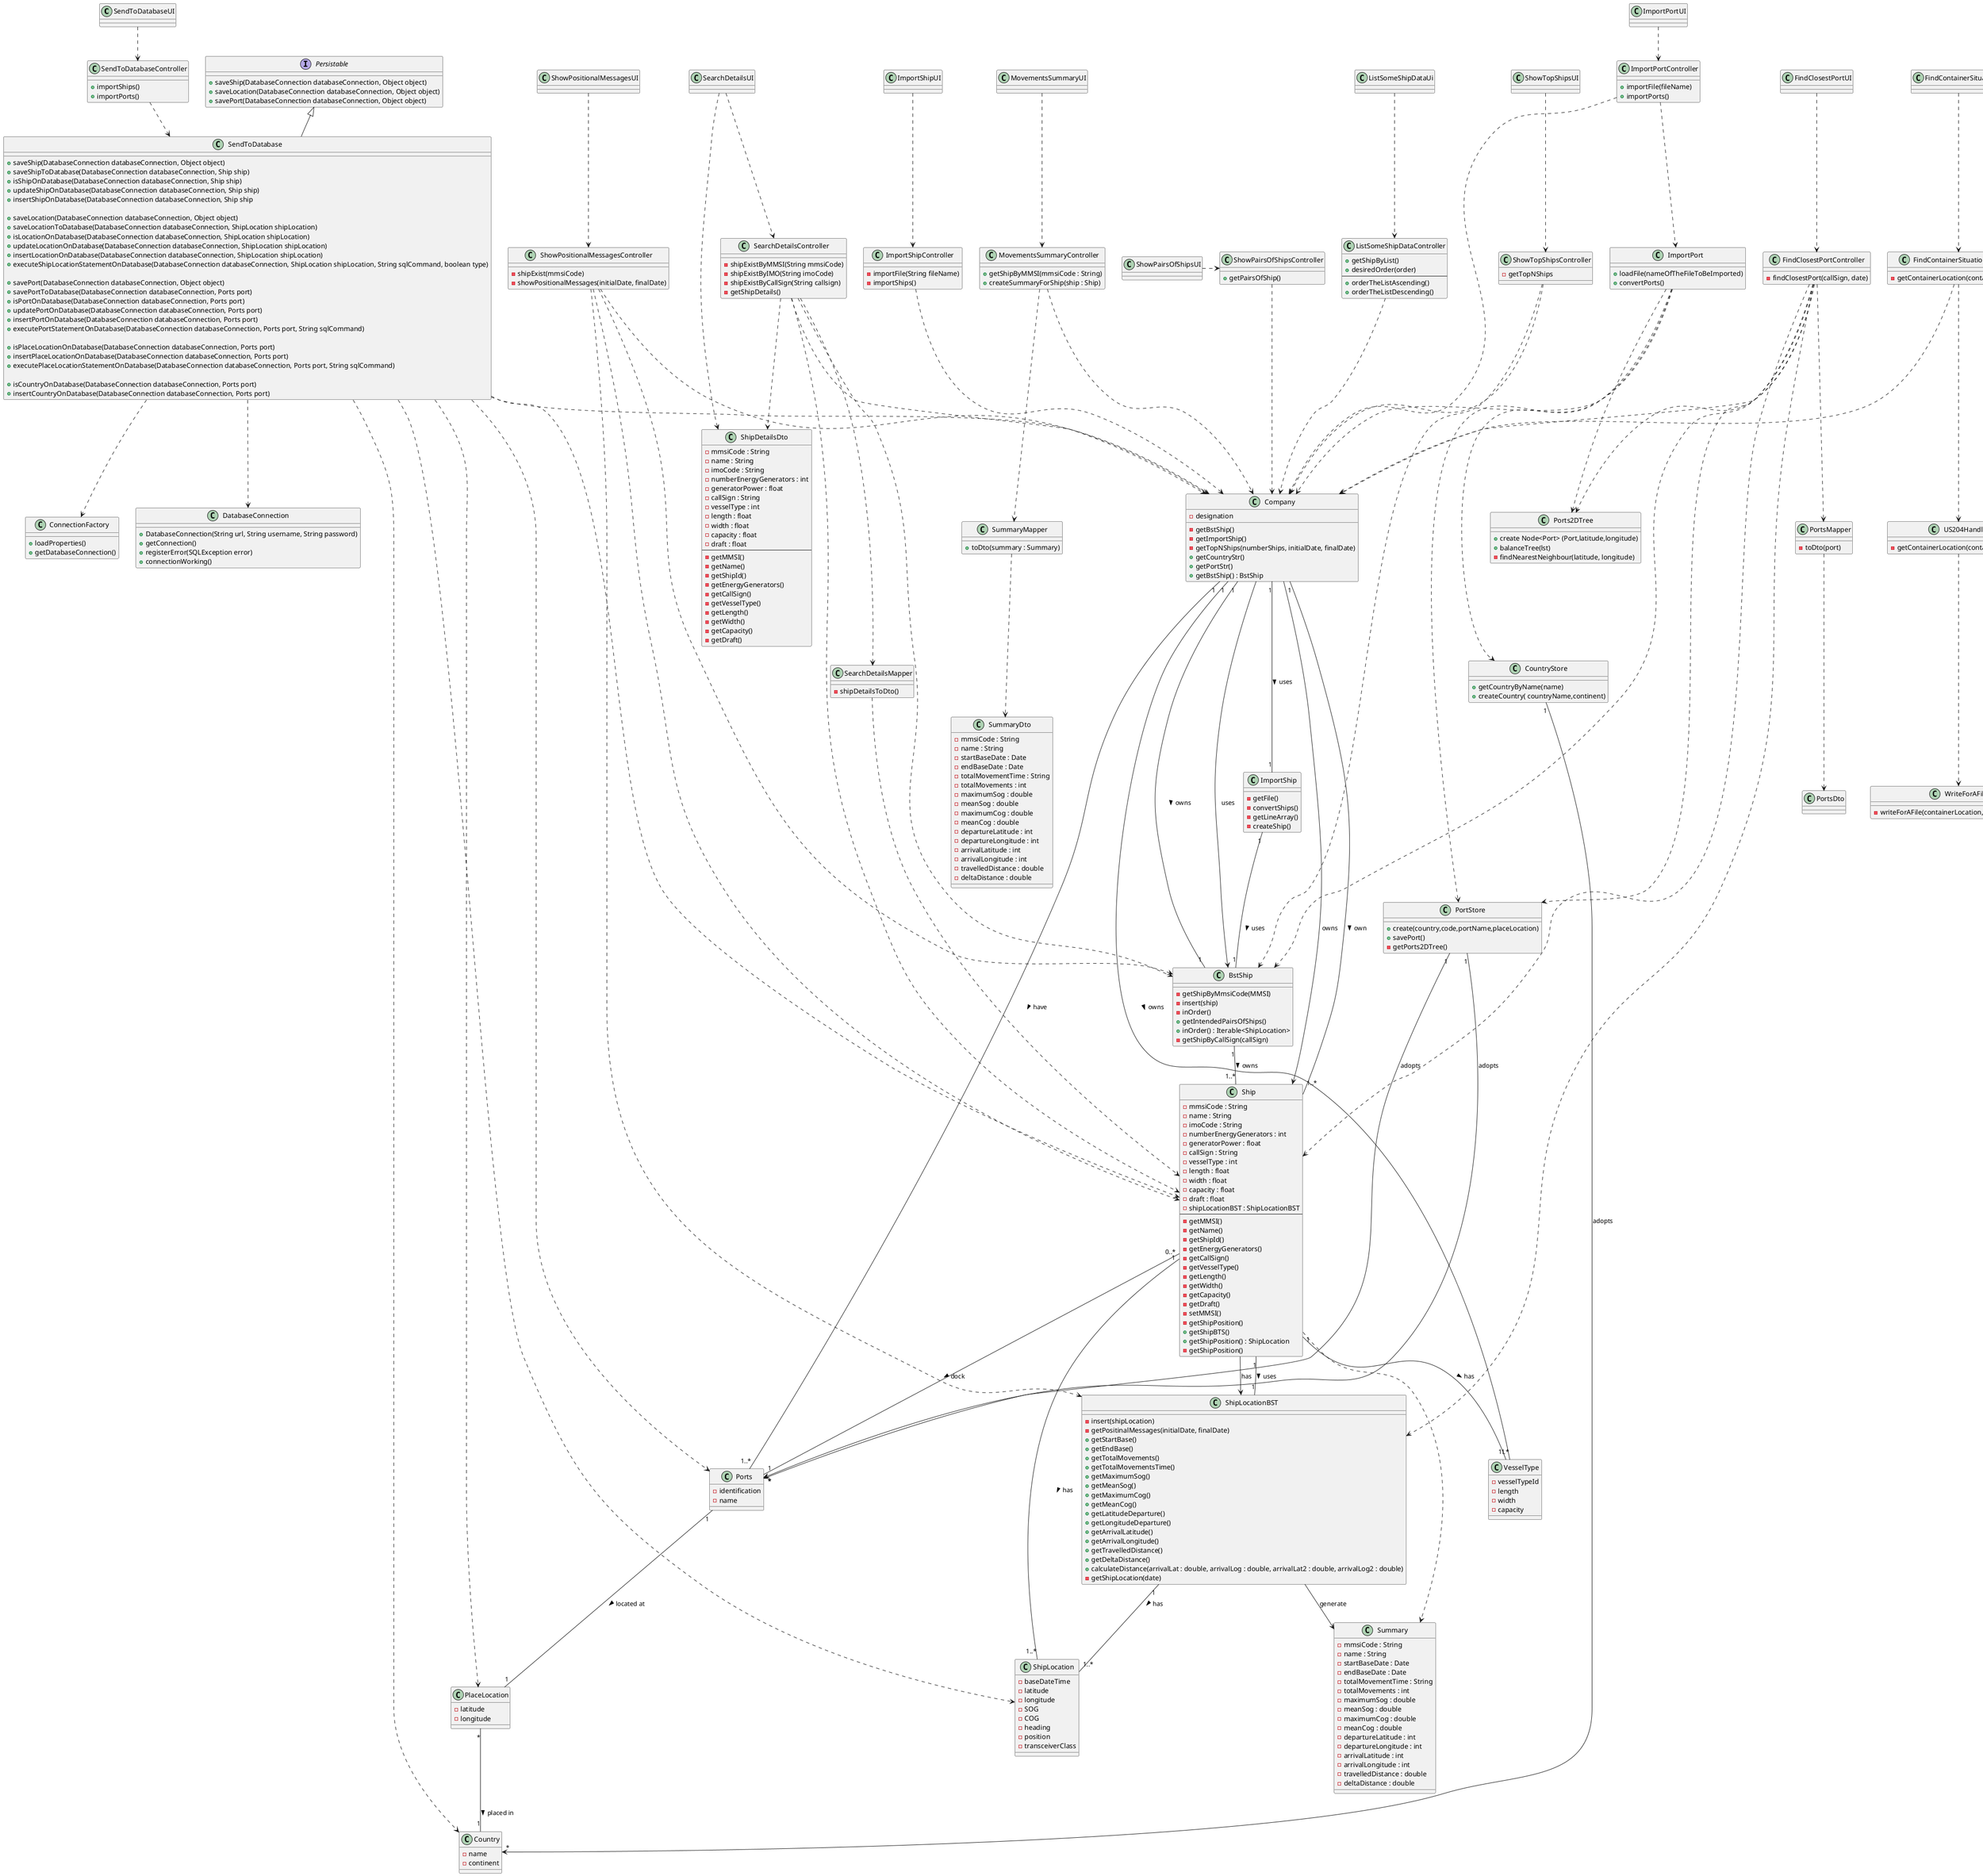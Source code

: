 @startuml
'https://plantuml.com/class-diagram

class SendToDatabaseUI{

}

class SendToDatabaseController{
+importShips()
+importPorts()
}

class SendToDatabase{
+saveShip(DatabaseConnection databaseConnection, Object object)
+saveShipToDatabase(DatabaseConnection databaseConnection, Ship ship)
+isShipOnDatabase(DatabaseConnection databaseConnection, Ship ship)
+updateShipOnDatabase(DatabaseConnection databaseConnection, Ship ship)
+insertShipOnDatabase(DatabaseConnection databaseConnection, Ship ship

+saveLocation(DatabaseConnection databaseConnection, Object object)
+saveLocationToDatabase(DatabaseConnection databaseConnection, ShipLocation shipLocation)
+isLocationOnDatabase(DatabaseConnection databaseConnection, ShipLocation shipLocation)
+updateLocationOnDatabase(DatabaseConnection databaseConnection, ShipLocation shipLocation)
+insertLocationOnDatabase(DatabaseConnection databaseConnection, ShipLocation shipLocation)
+executeShipLocationStatementOnDatabase(DatabaseConnection databaseConnection, ShipLocation shipLocation, String sqlCommand, boolean type)

+savePort(DatabaseConnection databaseConnection, Object object)
+savePortToDatabase(DatabaseConnection databaseConnection, Ports port)
+isPortOnDatabase(DatabaseConnection databaseConnection, Ports port)
+updatePortOnDatabase(DatabaseConnection databaseConnection, Ports port)
+insertPortOnDatabase(DatabaseConnection databaseConnection, Ports port)
+executePortStatementOnDatabase(DatabaseConnection databaseConnection, Ports port, String sqlCommand)

+isPlaceLocationOnDatabase(DatabaseConnection databaseConnection, Ports port)
+insertPlaceLocationOnDatabase(DatabaseConnection databaseConnection, Ports port)
+executePlaceLocationStatementOnDatabase(DatabaseConnection databaseConnection, Ports port, String sqlCommand)

+isCountryOnDatabase(DatabaseConnection databaseConnection, Ports port)
+insertCountryOnDatabase(DatabaseConnection databaseConnection, Ports port)

}

class ConnectionFactory{
+loadProperties()
+getDatabaseConnection()
}

class DatabaseConnection{
+DatabaseConnection(String url, String username, String password)
+getConnection()
+registerError(SQLException error)
+connectionWorking()

}

interface Persistable{
+saveShip(DatabaseConnection databaseConnection, Object object)
+saveLocation(DatabaseConnection databaseConnection, Object object)
+savePort(DatabaseConnection databaseConnection, Object object)
}


class Company{
-designation
-getBstShip()
-getImportShip()
-getTopNShips(numberShips, initialDate, finalDate)
+ getCountryStr()
+ getPortStr()
+ getBstShip() : BstShip
}

class ImportShip{
-getFile()
-convertShips()
-getLineArray()
-createShip()
}

class ImportShipController{
-importFile(String fileName)
-importShips()
}

class ImportShipUI{
}

class ShipLocation{
-baseDateTime
-latitude
-longitude
-SOG
-COG
-heading
-position
-transceiverClass
}


class ShipLocationBST{
-insert(shipLocation)
}

class BstShip{
-getShipByMmsiCode(MMSI)
-insert(ship)
-inOrder()
+getIntendedPairsOfShips()
+inOrder() : Iterable<ShipLocation>
}

class VesselType {
-vesselTypeId
-length
-width
-capacity
}

class Ship {
-mmsiCode : String
-name : String
-imoCode : String
-numberEnergyGenerators : int
-generatorPower : float
-callSign : String
-vesselType : int
-length : float
-width : float
-capacity : float
-draft : float
- shipLocationBST : ShipLocationBST
--
-getMMSI()
-getName()
-getShipId()
-getEnergyGenerators()
-getCallSign()
-getVesselType()
-getLength()
-getWidth()
-getCapacity()
-getDraft()
-setMMSI()
-getShipPosition()
+getShipBTS()
+ getShipPosition() : ShipLocation
}
class SearchDetailsUI {}

class SearchDetailsController {
-shipExistByMMSI(String mmsiCode)
-shipExistByIMO(String imoCode)
-shipExistByCallSign(String callsign)
-getShipDetails()
}

class SearchDetailsMapper{
-shipDetailsToDto()
}

class ShipDetailsDto{
-mmsiCode : String
-name : String
-imoCode : String
-numberEnergyGenerators : int
-generatorPower : float
-callSign : String
-vesselType : int
-length : float
-width : float
-capacity : float
-draft : float
--
-getMMSI()
-getName()
-getShipId()
-getEnergyGenerators()
-getCallSign()
-getVesselType()
-getLength()
-getWidth()
-getCapacity()
-getDraft()
}

class ShipLocationBST {
-getPositinalMessages(initialDate, finalDate)
}

class ShowPositionalMessagesUI {}

class ShowPositionalMessagesController {
-shipExist(mmsiCode)
-showPositionalMessages(initialDate, finalDate)
}


class MovementsSummaryUI{}

class MovementsSummaryController{
+ getShipByMMSI(mmsiCode : String)
+ createSummaryForShip(ship : Ship)
}

class SummaryMapper{
+ toDto(summary : Summary)
}
class Summary{
- mmsiCode : String
- name : String
- startBaseDate : Date
- endBaseDate : Date
- totalMovementTime : String
- totalMovements : int
- maximumSog : double
- meanSog : double
- maximumCog : double
- meanCog : double
- departureLatitude : int
- departureLongitude : int
- arrivalLatitude : int
- arrivalLongitude : int
- travelledDistance : double
- deltaDistance : double
}
class SummaryDto{
- mmsiCode : String
- name : String
- startBaseDate : Date
- endBaseDate : Date
- totalMovementTime : String
- totalMovements : int
- maximumSog : double
- meanSog : double
- maximumCog : double
- meanCog : double
- departureLatitude : int
- departureLongitude : int
- arrivalLatitude : int
- arrivalLongitude : int
- travelledDistance : double
- deltaDistance : double
}

class ShipLocationBST{
+getStartBase()
+getEndBase()
+getTotalMovements()
+getTotalMovementsTime()
+getMaximumSog()
+getMeanSog()
+getMaximumCog()
+getMeanCog()
+getLatitudeDeparture()
+getLongitudeDeparture()
+getArrivalLatitude()
+getArrivalLongitude()
+getTravelledDistance()
+getDeltaDistance()
+ calculateDistance(arrivalLat : double, arrivalLog : double, arrivalLat2 : double, arrivalLog2 : double)
}

class ListSomeShipDataUi{}

class ListSomeShipDataController{
+ getShipByList()
+ desiredOrder(order)
--
+ orderTheListAscending()
+ orderTheListDescending()
}

class ShowTopShipsUI{}

class ShowTopShipsController{
-getTopNShips
}
class ImportPortUI {}

class ImportPortController {
+importFile(fileName)
+importPorts()
}

class Ports {
-identification
-name
}

class PlaceLocation {
-latitude
-longitude
}

class Country {
-name
-continent
}

class ImportPort{
+ loadFile(nameOfTheFileToBeImported)
+ convertPorts()
}

class CountryStore {
+getCountryByName(name)
+createCountry( countryName,continent)
}

class PortStore {
+create(country,code,portName,placeLocation)
+savePort()
}

class Ports2DTree {
+create Node<Port> (Port,latitude,longitude)
+balanceTree(lst)
}
class ShowPairsOfShipsUI {}

class ShowPairsOfShipsController {
+ getPairsOfShip()
}


class FindClosestPortUI {}

class FindClosestPortController {
-findClosestPort(callSign, date)

}


class BstShip {
-getShipByCallSign(callSign)
}

class Ship {
-getShipPosition()
}

class ShipLocationBST {
-getShipLocation(date)
}



class PortStore {
-getPorts2DTree()
}

class Ports2DTree {
-findNearestNeighbour(latitude, longitude)
}

class PortsMapper {
-toDto(port)
}

class PortsDto {
}

class FindContainerSituationUi {}

class FindContainerSituationController {
-getContainerLocation(containerNumber)

}

class US204Handler {
-getContainerLocation(containerNumber)
}

class WriteForAFile{
-writeForAFile(containerLocation, fileName, filePath)
}


FindContainerSituationUi ..> FindContainerSituationController
FindContainerSituationController ..> US204Handler
FindContainerSituationController ..> Company
US204Handler ..> WriteForAFile


PortStore "1"--> "*" Ports : adopts

Ports "1" -- "1" PlaceLocation : located at >
PortStore "1"--> "*" Ports : adopts
PortsMapper ..> PortsDto

PlaceLocation "*" -- "1" Country : placed in >
CountryStore "1"--> "*" Country : adopts

ImportShipUI ..> ImportShipController
ImportShipController ..> Company

ImportPort ..> Company
ImportPort ..> CountryStore
ImportPort ..> PortStore
ImportPort ..> Ports2DTree
ImportPortUI ..> ImportPortController
ImportPortController ..> Company
ImportPortController ..> ImportPort
ImportShip "1" -- "1" BstShip : uses >

Company "1"--"1..*" Ports: have >
Company "1" -- "1" BstShip : owns >
Company "1" -- "1..*" VesselType : owns >
Company "1" -- "1" ImportShip : uses >
Company --> Ship : owns
Company --> BstShip : uses
Company "1"--"1..*" Ship: own >

BstShip "1" -- "1..*" Ship : owns >

Ship "1" -- "1" ShipLocationBST : uses >
Ship "1" -- "1" VesselType : has >
Ship --> ShipLocationBST : has
Ship ..> Summary
Ship "0..*"--"1" Ports: dock >
Ship "1" -- "1..*" ShipLocation : has >

ShipLocationBST "1" -- "1..*" ShipLocation : has >
ShipLocationBST --> Summary : generate

SearchDetailsUI ..> SearchDetailsController
SearchDetailsUI ..> ShipDetailsDto
SearchDetailsController ..> Company
SearchDetailsController ..> BstShip
SearchDetailsController ..> Ship
SearchDetailsController ..> SearchDetailsMapper
SearchDetailsController ..> ShipDetailsDto
SearchDetailsMapper ..> Ship

ShowPositionalMessagesUI ..> ShowPositionalMessagesController
ShowPositionalMessagesController ..> Company
ShowPositionalMessagesController ..> BstShip
ShowPositionalMessagesController ..> Ship
ShowPositionalMessagesController ..> ShipLocationBST

MovementsSummaryUI ..> MovementsSummaryController
MovementsSummaryController..>Company
MovementsSummaryController ..> SummaryMapper

SummaryMapper ..> SummaryDto

ListSomeShipDataUi ..> ListSomeShipDataController
ListSomeShipDataController ..> Company

ShowTopShipsUI ..> ShowTopShipsController
ShowTopShipsController ..> Company
ShowTopShipsController ..> BstShip

ShowPairsOfShipsUI .> ShowPairsOfShipsController
ShowPairsOfShipsController ..> Company

FindClosestPortUI ..> FindClosestPortController
FindClosestPortController ..> Company
FindClosestPortController ..> BstShip
FindClosestPortController ..> Ship
FindClosestPortController ..> ShipLocationBST
FindClosestPortController ..> PortStore
FindClosestPortController ..> Ports2DTree
FindClosestPortController ..> PortsMapper

SendToDatabaseUI ..> SendToDatabaseController

SendToDatabaseController ..> SendToDatabase
SendToDatabase ..> Company
SendToDatabase ..> Ship
SendToDatabase ..> ShipLocation
SendToDatabase ..> Ports
SendToDatabase ..> PlaceLocation
SendToDatabase ..> Country
Persistable <|-- SendToDatabase
SendToDatabase ..> ConnectionFactory
SendToDatabase ..> DatabaseConnection



















@enduml